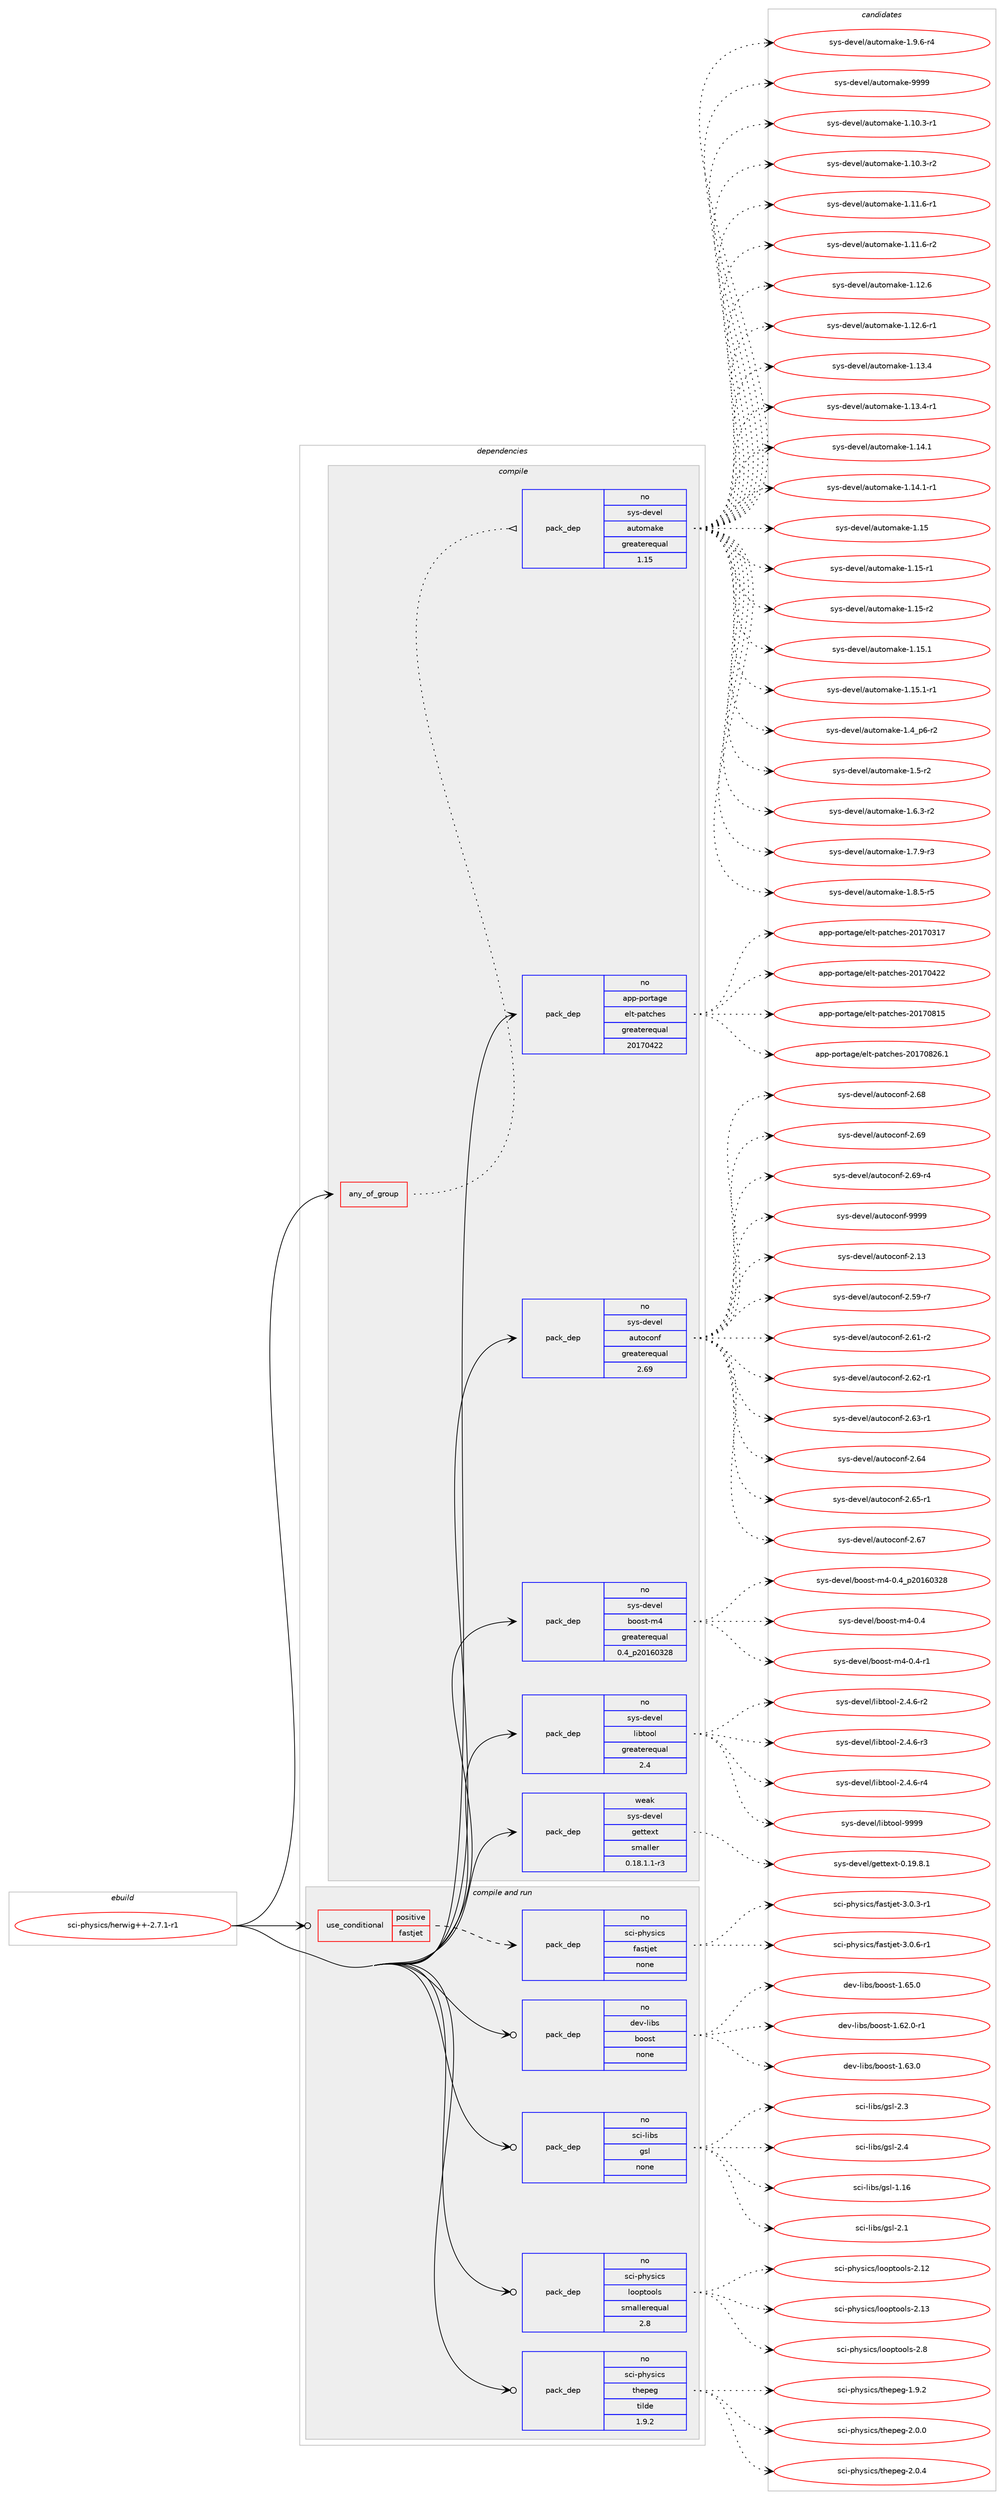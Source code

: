 digraph prolog {

# *************
# Graph options
# *************

newrank=true;
concentrate=true;
compound=true;
graph [rankdir=LR,fontname=Helvetica,fontsize=10,ranksep=1.5];#, ranksep=2.5, nodesep=0.2];
edge  [arrowhead=vee];
node  [fontname=Helvetica,fontsize=10];

# **********
# The ebuild
# **********

subgraph cluster_leftcol {
color=gray;
rank=same;
label=<<i>ebuild</i>>;
id [label="sci-physics/herwig++-2.7.1-r1", color=red, width=4, href="../sci-physics/herwig++-2.7.1-r1.svg"];
}

# ****************
# The dependencies
# ****************

subgraph cluster_midcol {
color=gray;
label=<<i>dependencies</i>>;
subgraph cluster_compile {
fillcolor="#eeeeee";
style=filled;
label=<<i>compile</i>>;
subgraph any7766 {
dependency457778 [label=<<TABLE BORDER="0" CELLBORDER="1" CELLSPACING="0" CELLPADDING="4"><TR><TD CELLPADDING="10">any_of_group</TD></TR></TABLE>>, shape=none, color=red];subgraph pack337857 {
dependency457779 [label=<<TABLE BORDER="0" CELLBORDER="1" CELLSPACING="0" CELLPADDING="4" WIDTH="220"><TR><TD ROWSPAN="6" CELLPADDING="30">pack_dep</TD></TR><TR><TD WIDTH="110">no</TD></TR><TR><TD>sys-devel</TD></TR><TR><TD>automake</TD></TR><TR><TD>greaterequal</TD></TR><TR><TD>1.15</TD></TR></TABLE>>, shape=none, color=blue];
}
dependency457778:e -> dependency457779:w [weight=20,style="dotted",arrowhead="oinv"];
}
id:e -> dependency457778:w [weight=20,style="solid",arrowhead="vee"];
subgraph pack337858 {
dependency457780 [label=<<TABLE BORDER="0" CELLBORDER="1" CELLSPACING="0" CELLPADDING="4" WIDTH="220"><TR><TD ROWSPAN="6" CELLPADDING="30">pack_dep</TD></TR><TR><TD WIDTH="110">no</TD></TR><TR><TD>app-portage</TD></TR><TR><TD>elt-patches</TD></TR><TR><TD>greaterequal</TD></TR><TR><TD>20170422</TD></TR></TABLE>>, shape=none, color=blue];
}
id:e -> dependency457780:w [weight=20,style="solid",arrowhead="vee"];
subgraph pack337859 {
dependency457781 [label=<<TABLE BORDER="0" CELLBORDER="1" CELLSPACING="0" CELLPADDING="4" WIDTH="220"><TR><TD ROWSPAN="6" CELLPADDING="30">pack_dep</TD></TR><TR><TD WIDTH="110">no</TD></TR><TR><TD>sys-devel</TD></TR><TR><TD>autoconf</TD></TR><TR><TD>greaterequal</TD></TR><TR><TD>2.69</TD></TR></TABLE>>, shape=none, color=blue];
}
id:e -> dependency457781:w [weight=20,style="solid",arrowhead="vee"];
subgraph pack337860 {
dependency457782 [label=<<TABLE BORDER="0" CELLBORDER="1" CELLSPACING="0" CELLPADDING="4" WIDTH="220"><TR><TD ROWSPAN="6" CELLPADDING="30">pack_dep</TD></TR><TR><TD WIDTH="110">no</TD></TR><TR><TD>sys-devel</TD></TR><TR><TD>boost-m4</TD></TR><TR><TD>greaterequal</TD></TR><TR><TD>0.4_p20160328</TD></TR></TABLE>>, shape=none, color=blue];
}
id:e -> dependency457782:w [weight=20,style="solid",arrowhead="vee"];
subgraph pack337861 {
dependency457783 [label=<<TABLE BORDER="0" CELLBORDER="1" CELLSPACING="0" CELLPADDING="4" WIDTH="220"><TR><TD ROWSPAN="6" CELLPADDING="30">pack_dep</TD></TR><TR><TD WIDTH="110">no</TD></TR><TR><TD>sys-devel</TD></TR><TR><TD>libtool</TD></TR><TR><TD>greaterequal</TD></TR><TR><TD>2.4</TD></TR></TABLE>>, shape=none, color=blue];
}
id:e -> dependency457783:w [weight=20,style="solid",arrowhead="vee"];
subgraph pack337862 {
dependency457784 [label=<<TABLE BORDER="0" CELLBORDER="1" CELLSPACING="0" CELLPADDING="4" WIDTH="220"><TR><TD ROWSPAN="6" CELLPADDING="30">pack_dep</TD></TR><TR><TD WIDTH="110">weak</TD></TR><TR><TD>sys-devel</TD></TR><TR><TD>gettext</TD></TR><TR><TD>smaller</TD></TR><TR><TD>0.18.1.1-r3</TD></TR></TABLE>>, shape=none, color=blue];
}
id:e -> dependency457784:w [weight=20,style="solid",arrowhead="vee"];
}
subgraph cluster_compileandrun {
fillcolor="#eeeeee";
style=filled;
label=<<i>compile and run</i>>;
subgraph cond111905 {
dependency457785 [label=<<TABLE BORDER="0" CELLBORDER="1" CELLSPACING="0" CELLPADDING="4"><TR><TD ROWSPAN="3" CELLPADDING="10">use_conditional</TD></TR><TR><TD>positive</TD></TR><TR><TD>fastjet</TD></TR></TABLE>>, shape=none, color=red];
subgraph pack337863 {
dependency457786 [label=<<TABLE BORDER="0" CELLBORDER="1" CELLSPACING="0" CELLPADDING="4" WIDTH="220"><TR><TD ROWSPAN="6" CELLPADDING="30">pack_dep</TD></TR><TR><TD WIDTH="110">no</TD></TR><TR><TD>sci-physics</TD></TR><TR><TD>fastjet</TD></TR><TR><TD>none</TD></TR><TR><TD></TD></TR></TABLE>>, shape=none, color=blue];
}
dependency457785:e -> dependency457786:w [weight=20,style="dashed",arrowhead="vee"];
}
id:e -> dependency457785:w [weight=20,style="solid",arrowhead="odotvee"];
subgraph pack337864 {
dependency457787 [label=<<TABLE BORDER="0" CELLBORDER="1" CELLSPACING="0" CELLPADDING="4" WIDTH="220"><TR><TD ROWSPAN="6" CELLPADDING="30">pack_dep</TD></TR><TR><TD WIDTH="110">no</TD></TR><TR><TD>dev-libs</TD></TR><TR><TD>boost</TD></TR><TR><TD>none</TD></TR><TR><TD></TD></TR></TABLE>>, shape=none, color=blue];
}
id:e -> dependency457787:w [weight=20,style="solid",arrowhead="odotvee"];
subgraph pack337865 {
dependency457788 [label=<<TABLE BORDER="0" CELLBORDER="1" CELLSPACING="0" CELLPADDING="4" WIDTH="220"><TR><TD ROWSPAN="6" CELLPADDING="30">pack_dep</TD></TR><TR><TD WIDTH="110">no</TD></TR><TR><TD>sci-libs</TD></TR><TR><TD>gsl</TD></TR><TR><TD>none</TD></TR><TR><TD></TD></TR></TABLE>>, shape=none, color=blue];
}
id:e -> dependency457788:w [weight=20,style="solid",arrowhead="odotvee"];
subgraph pack337866 {
dependency457789 [label=<<TABLE BORDER="0" CELLBORDER="1" CELLSPACING="0" CELLPADDING="4" WIDTH="220"><TR><TD ROWSPAN="6" CELLPADDING="30">pack_dep</TD></TR><TR><TD WIDTH="110">no</TD></TR><TR><TD>sci-physics</TD></TR><TR><TD>looptools</TD></TR><TR><TD>smallerequal</TD></TR><TR><TD>2.8</TD></TR></TABLE>>, shape=none, color=blue];
}
id:e -> dependency457789:w [weight=20,style="solid",arrowhead="odotvee"];
subgraph pack337867 {
dependency457790 [label=<<TABLE BORDER="0" CELLBORDER="1" CELLSPACING="0" CELLPADDING="4" WIDTH="220"><TR><TD ROWSPAN="6" CELLPADDING="30">pack_dep</TD></TR><TR><TD WIDTH="110">no</TD></TR><TR><TD>sci-physics</TD></TR><TR><TD>thepeg</TD></TR><TR><TD>tilde</TD></TR><TR><TD>1.9.2</TD></TR></TABLE>>, shape=none, color=blue];
}
id:e -> dependency457790:w [weight=20,style="solid",arrowhead="odotvee"];
}
subgraph cluster_run {
fillcolor="#eeeeee";
style=filled;
label=<<i>run</i>>;
}
}

# **************
# The candidates
# **************

subgraph cluster_choices {
rank=same;
color=gray;
label=<<i>candidates</i>>;

subgraph choice337857 {
color=black;
nodesep=1;
choice11512111545100101118101108479711711611110997107101454946494846514511449 [label="sys-devel/automake-1.10.3-r1", color=red, width=4,href="../sys-devel/automake-1.10.3-r1.svg"];
choice11512111545100101118101108479711711611110997107101454946494846514511450 [label="sys-devel/automake-1.10.3-r2", color=red, width=4,href="../sys-devel/automake-1.10.3-r2.svg"];
choice11512111545100101118101108479711711611110997107101454946494946544511449 [label="sys-devel/automake-1.11.6-r1", color=red, width=4,href="../sys-devel/automake-1.11.6-r1.svg"];
choice11512111545100101118101108479711711611110997107101454946494946544511450 [label="sys-devel/automake-1.11.6-r2", color=red, width=4,href="../sys-devel/automake-1.11.6-r2.svg"];
choice1151211154510010111810110847971171161111099710710145494649504654 [label="sys-devel/automake-1.12.6", color=red, width=4,href="../sys-devel/automake-1.12.6.svg"];
choice11512111545100101118101108479711711611110997107101454946495046544511449 [label="sys-devel/automake-1.12.6-r1", color=red, width=4,href="../sys-devel/automake-1.12.6-r1.svg"];
choice1151211154510010111810110847971171161111099710710145494649514652 [label="sys-devel/automake-1.13.4", color=red, width=4,href="../sys-devel/automake-1.13.4.svg"];
choice11512111545100101118101108479711711611110997107101454946495146524511449 [label="sys-devel/automake-1.13.4-r1", color=red, width=4,href="../sys-devel/automake-1.13.4-r1.svg"];
choice1151211154510010111810110847971171161111099710710145494649524649 [label="sys-devel/automake-1.14.1", color=red, width=4,href="../sys-devel/automake-1.14.1.svg"];
choice11512111545100101118101108479711711611110997107101454946495246494511449 [label="sys-devel/automake-1.14.1-r1", color=red, width=4,href="../sys-devel/automake-1.14.1-r1.svg"];
choice115121115451001011181011084797117116111109971071014549464953 [label="sys-devel/automake-1.15", color=red, width=4,href="../sys-devel/automake-1.15.svg"];
choice1151211154510010111810110847971171161111099710710145494649534511449 [label="sys-devel/automake-1.15-r1", color=red, width=4,href="../sys-devel/automake-1.15-r1.svg"];
choice1151211154510010111810110847971171161111099710710145494649534511450 [label="sys-devel/automake-1.15-r2", color=red, width=4,href="../sys-devel/automake-1.15-r2.svg"];
choice1151211154510010111810110847971171161111099710710145494649534649 [label="sys-devel/automake-1.15.1", color=red, width=4,href="../sys-devel/automake-1.15.1.svg"];
choice11512111545100101118101108479711711611110997107101454946495346494511449 [label="sys-devel/automake-1.15.1-r1", color=red, width=4,href="../sys-devel/automake-1.15.1-r1.svg"];
choice115121115451001011181011084797117116111109971071014549465295112544511450 [label="sys-devel/automake-1.4_p6-r2", color=red, width=4,href="../sys-devel/automake-1.4_p6-r2.svg"];
choice11512111545100101118101108479711711611110997107101454946534511450 [label="sys-devel/automake-1.5-r2", color=red, width=4,href="../sys-devel/automake-1.5-r2.svg"];
choice115121115451001011181011084797117116111109971071014549465446514511450 [label="sys-devel/automake-1.6.3-r2", color=red, width=4,href="../sys-devel/automake-1.6.3-r2.svg"];
choice115121115451001011181011084797117116111109971071014549465546574511451 [label="sys-devel/automake-1.7.9-r3", color=red, width=4,href="../sys-devel/automake-1.7.9-r3.svg"];
choice115121115451001011181011084797117116111109971071014549465646534511453 [label="sys-devel/automake-1.8.5-r5", color=red, width=4,href="../sys-devel/automake-1.8.5-r5.svg"];
choice115121115451001011181011084797117116111109971071014549465746544511452 [label="sys-devel/automake-1.9.6-r4", color=red, width=4,href="../sys-devel/automake-1.9.6-r4.svg"];
choice115121115451001011181011084797117116111109971071014557575757 [label="sys-devel/automake-9999", color=red, width=4,href="../sys-devel/automake-9999.svg"];
dependency457779:e -> choice11512111545100101118101108479711711611110997107101454946494846514511449:w [style=dotted,weight="100"];
dependency457779:e -> choice11512111545100101118101108479711711611110997107101454946494846514511450:w [style=dotted,weight="100"];
dependency457779:e -> choice11512111545100101118101108479711711611110997107101454946494946544511449:w [style=dotted,weight="100"];
dependency457779:e -> choice11512111545100101118101108479711711611110997107101454946494946544511450:w [style=dotted,weight="100"];
dependency457779:e -> choice1151211154510010111810110847971171161111099710710145494649504654:w [style=dotted,weight="100"];
dependency457779:e -> choice11512111545100101118101108479711711611110997107101454946495046544511449:w [style=dotted,weight="100"];
dependency457779:e -> choice1151211154510010111810110847971171161111099710710145494649514652:w [style=dotted,weight="100"];
dependency457779:e -> choice11512111545100101118101108479711711611110997107101454946495146524511449:w [style=dotted,weight="100"];
dependency457779:e -> choice1151211154510010111810110847971171161111099710710145494649524649:w [style=dotted,weight="100"];
dependency457779:e -> choice11512111545100101118101108479711711611110997107101454946495246494511449:w [style=dotted,weight="100"];
dependency457779:e -> choice115121115451001011181011084797117116111109971071014549464953:w [style=dotted,weight="100"];
dependency457779:e -> choice1151211154510010111810110847971171161111099710710145494649534511449:w [style=dotted,weight="100"];
dependency457779:e -> choice1151211154510010111810110847971171161111099710710145494649534511450:w [style=dotted,weight="100"];
dependency457779:e -> choice1151211154510010111810110847971171161111099710710145494649534649:w [style=dotted,weight="100"];
dependency457779:e -> choice11512111545100101118101108479711711611110997107101454946495346494511449:w [style=dotted,weight="100"];
dependency457779:e -> choice115121115451001011181011084797117116111109971071014549465295112544511450:w [style=dotted,weight="100"];
dependency457779:e -> choice11512111545100101118101108479711711611110997107101454946534511450:w [style=dotted,weight="100"];
dependency457779:e -> choice115121115451001011181011084797117116111109971071014549465446514511450:w [style=dotted,weight="100"];
dependency457779:e -> choice115121115451001011181011084797117116111109971071014549465546574511451:w [style=dotted,weight="100"];
dependency457779:e -> choice115121115451001011181011084797117116111109971071014549465646534511453:w [style=dotted,weight="100"];
dependency457779:e -> choice115121115451001011181011084797117116111109971071014549465746544511452:w [style=dotted,weight="100"];
dependency457779:e -> choice115121115451001011181011084797117116111109971071014557575757:w [style=dotted,weight="100"];
}
subgraph choice337858 {
color=black;
nodesep=1;
choice97112112451121111141169710310147101108116451129711699104101115455048495548514955 [label="app-portage/elt-patches-20170317", color=red, width=4,href="../app-portage/elt-patches-20170317.svg"];
choice97112112451121111141169710310147101108116451129711699104101115455048495548525050 [label="app-portage/elt-patches-20170422", color=red, width=4,href="../app-portage/elt-patches-20170422.svg"];
choice97112112451121111141169710310147101108116451129711699104101115455048495548564953 [label="app-portage/elt-patches-20170815", color=red, width=4,href="../app-portage/elt-patches-20170815.svg"];
choice971121124511211111411697103101471011081164511297116991041011154550484955485650544649 [label="app-portage/elt-patches-20170826.1", color=red, width=4,href="../app-portage/elt-patches-20170826.1.svg"];
dependency457780:e -> choice97112112451121111141169710310147101108116451129711699104101115455048495548514955:w [style=dotted,weight="100"];
dependency457780:e -> choice97112112451121111141169710310147101108116451129711699104101115455048495548525050:w [style=dotted,weight="100"];
dependency457780:e -> choice97112112451121111141169710310147101108116451129711699104101115455048495548564953:w [style=dotted,weight="100"];
dependency457780:e -> choice971121124511211111411697103101471011081164511297116991041011154550484955485650544649:w [style=dotted,weight="100"];
}
subgraph choice337859 {
color=black;
nodesep=1;
choice115121115451001011181011084797117116111991111101024550464951 [label="sys-devel/autoconf-2.13", color=red, width=4,href="../sys-devel/autoconf-2.13.svg"];
choice1151211154510010111810110847971171161119911111010245504653574511455 [label="sys-devel/autoconf-2.59-r7", color=red, width=4,href="../sys-devel/autoconf-2.59-r7.svg"];
choice1151211154510010111810110847971171161119911111010245504654494511450 [label="sys-devel/autoconf-2.61-r2", color=red, width=4,href="../sys-devel/autoconf-2.61-r2.svg"];
choice1151211154510010111810110847971171161119911111010245504654504511449 [label="sys-devel/autoconf-2.62-r1", color=red, width=4,href="../sys-devel/autoconf-2.62-r1.svg"];
choice1151211154510010111810110847971171161119911111010245504654514511449 [label="sys-devel/autoconf-2.63-r1", color=red, width=4,href="../sys-devel/autoconf-2.63-r1.svg"];
choice115121115451001011181011084797117116111991111101024550465452 [label="sys-devel/autoconf-2.64", color=red, width=4,href="../sys-devel/autoconf-2.64.svg"];
choice1151211154510010111810110847971171161119911111010245504654534511449 [label="sys-devel/autoconf-2.65-r1", color=red, width=4,href="../sys-devel/autoconf-2.65-r1.svg"];
choice115121115451001011181011084797117116111991111101024550465455 [label="sys-devel/autoconf-2.67", color=red, width=4,href="../sys-devel/autoconf-2.67.svg"];
choice115121115451001011181011084797117116111991111101024550465456 [label="sys-devel/autoconf-2.68", color=red, width=4,href="../sys-devel/autoconf-2.68.svg"];
choice115121115451001011181011084797117116111991111101024550465457 [label="sys-devel/autoconf-2.69", color=red, width=4,href="../sys-devel/autoconf-2.69.svg"];
choice1151211154510010111810110847971171161119911111010245504654574511452 [label="sys-devel/autoconf-2.69-r4", color=red, width=4,href="../sys-devel/autoconf-2.69-r4.svg"];
choice115121115451001011181011084797117116111991111101024557575757 [label="sys-devel/autoconf-9999", color=red, width=4,href="../sys-devel/autoconf-9999.svg"];
dependency457781:e -> choice115121115451001011181011084797117116111991111101024550464951:w [style=dotted,weight="100"];
dependency457781:e -> choice1151211154510010111810110847971171161119911111010245504653574511455:w [style=dotted,weight="100"];
dependency457781:e -> choice1151211154510010111810110847971171161119911111010245504654494511450:w [style=dotted,weight="100"];
dependency457781:e -> choice1151211154510010111810110847971171161119911111010245504654504511449:w [style=dotted,weight="100"];
dependency457781:e -> choice1151211154510010111810110847971171161119911111010245504654514511449:w [style=dotted,weight="100"];
dependency457781:e -> choice115121115451001011181011084797117116111991111101024550465452:w [style=dotted,weight="100"];
dependency457781:e -> choice1151211154510010111810110847971171161119911111010245504654534511449:w [style=dotted,weight="100"];
dependency457781:e -> choice115121115451001011181011084797117116111991111101024550465455:w [style=dotted,weight="100"];
dependency457781:e -> choice115121115451001011181011084797117116111991111101024550465456:w [style=dotted,weight="100"];
dependency457781:e -> choice115121115451001011181011084797117116111991111101024550465457:w [style=dotted,weight="100"];
dependency457781:e -> choice1151211154510010111810110847971171161119911111010245504654574511452:w [style=dotted,weight="100"];
dependency457781:e -> choice115121115451001011181011084797117116111991111101024557575757:w [style=dotted,weight="100"];
}
subgraph choice337860 {
color=black;
nodesep=1;
choice115121115451001011181011084798111111115116451095245484652 [label="sys-devel/boost-m4-0.4", color=red, width=4,href="../sys-devel/boost-m4-0.4.svg"];
choice1151211154510010111810110847981111111151164510952454846524511449 [label="sys-devel/boost-m4-0.4-r1", color=red, width=4,href="../sys-devel/boost-m4-0.4-r1.svg"];
choice115121115451001011181011084798111111115116451095245484652951125048495448515056 [label="sys-devel/boost-m4-0.4_p20160328", color=red, width=4,href="../sys-devel/boost-m4-0.4_p20160328.svg"];
dependency457782:e -> choice115121115451001011181011084798111111115116451095245484652:w [style=dotted,weight="100"];
dependency457782:e -> choice1151211154510010111810110847981111111151164510952454846524511449:w [style=dotted,weight="100"];
dependency457782:e -> choice115121115451001011181011084798111111115116451095245484652951125048495448515056:w [style=dotted,weight="100"];
}
subgraph choice337861 {
color=black;
nodesep=1;
choice1151211154510010111810110847108105981161111111084550465246544511450 [label="sys-devel/libtool-2.4.6-r2", color=red, width=4,href="../sys-devel/libtool-2.4.6-r2.svg"];
choice1151211154510010111810110847108105981161111111084550465246544511451 [label="sys-devel/libtool-2.4.6-r3", color=red, width=4,href="../sys-devel/libtool-2.4.6-r3.svg"];
choice1151211154510010111810110847108105981161111111084550465246544511452 [label="sys-devel/libtool-2.4.6-r4", color=red, width=4,href="../sys-devel/libtool-2.4.6-r4.svg"];
choice1151211154510010111810110847108105981161111111084557575757 [label="sys-devel/libtool-9999", color=red, width=4,href="../sys-devel/libtool-9999.svg"];
dependency457783:e -> choice1151211154510010111810110847108105981161111111084550465246544511450:w [style=dotted,weight="100"];
dependency457783:e -> choice1151211154510010111810110847108105981161111111084550465246544511451:w [style=dotted,weight="100"];
dependency457783:e -> choice1151211154510010111810110847108105981161111111084550465246544511452:w [style=dotted,weight="100"];
dependency457783:e -> choice1151211154510010111810110847108105981161111111084557575757:w [style=dotted,weight="100"];
}
subgraph choice337862 {
color=black;
nodesep=1;
choice1151211154510010111810110847103101116116101120116454846495746564649 [label="sys-devel/gettext-0.19.8.1", color=red, width=4,href="../sys-devel/gettext-0.19.8.1.svg"];
dependency457784:e -> choice1151211154510010111810110847103101116116101120116454846495746564649:w [style=dotted,weight="100"];
}
subgraph choice337863 {
color=black;
nodesep=1;
choice11599105451121041211151059911547102971151161061011164551464846514511449 [label="sci-physics/fastjet-3.0.3-r1", color=red, width=4,href="../sci-physics/fastjet-3.0.3-r1.svg"];
choice11599105451121041211151059911547102971151161061011164551464846544511449 [label="sci-physics/fastjet-3.0.6-r1", color=red, width=4,href="../sci-physics/fastjet-3.0.6-r1.svg"];
dependency457786:e -> choice11599105451121041211151059911547102971151161061011164551464846514511449:w [style=dotted,weight="100"];
dependency457786:e -> choice11599105451121041211151059911547102971151161061011164551464846544511449:w [style=dotted,weight="100"];
}
subgraph choice337864 {
color=black;
nodesep=1;
choice10010111845108105981154798111111115116454946545046484511449 [label="dev-libs/boost-1.62.0-r1", color=red, width=4,href="../dev-libs/boost-1.62.0-r1.svg"];
choice1001011184510810598115479811111111511645494654514648 [label="dev-libs/boost-1.63.0", color=red, width=4,href="../dev-libs/boost-1.63.0.svg"];
choice1001011184510810598115479811111111511645494654534648 [label="dev-libs/boost-1.65.0", color=red, width=4,href="../dev-libs/boost-1.65.0.svg"];
dependency457787:e -> choice10010111845108105981154798111111115116454946545046484511449:w [style=dotted,weight="100"];
dependency457787:e -> choice1001011184510810598115479811111111511645494654514648:w [style=dotted,weight="100"];
dependency457787:e -> choice1001011184510810598115479811111111511645494654534648:w [style=dotted,weight="100"];
}
subgraph choice337865 {
color=black;
nodesep=1;
choice115991054510810598115471031151084549464954 [label="sci-libs/gsl-1.16", color=red, width=4,href="../sci-libs/gsl-1.16.svg"];
choice1159910545108105981154710311510845504649 [label="sci-libs/gsl-2.1", color=red, width=4,href="../sci-libs/gsl-2.1.svg"];
choice1159910545108105981154710311510845504651 [label="sci-libs/gsl-2.3", color=red, width=4,href="../sci-libs/gsl-2.3.svg"];
choice1159910545108105981154710311510845504652 [label="sci-libs/gsl-2.4", color=red, width=4,href="../sci-libs/gsl-2.4.svg"];
dependency457788:e -> choice115991054510810598115471031151084549464954:w [style=dotted,weight="100"];
dependency457788:e -> choice1159910545108105981154710311510845504649:w [style=dotted,weight="100"];
dependency457788:e -> choice1159910545108105981154710311510845504651:w [style=dotted,weight="100"];
dependency457788:e -> choice1159910545108105981154710311510845504652:w [style=dotted,weight="100"];
}
subgraph choice337866 {
color=black;
nodesep=1;
choice115991054511210412111510599115471081111111121161111111081154550464950 [label="sci-physics/looptools-2.12", color=red, width=4,href="../sci-physics/looptools-2.12.svg"];
choice115991054511210412111510599115471081111111121161111111081154550464951 [label="sci-physics/looptools-2.13", color=red, width=4,href="../sci-physics/looptools-2.13.svg"];
choice1159910545112104121115105991154710811111111211611111110811545504656 [label="sci-physics/looptools-2.8", color=red, width=4,href="../sci-physics/looptools-2.8.svg"];
dependency457789:e -> choice115991054511210412111510599115471081111111121161111111081154550464950:w [style=dotted,weight="100"];
dependency457789:e -> choice115991054511210412111510599115471081111111121161111111081154550464951:w [style=dotted,weight="100"];
dependency457789:e -> choice1159910545112104121115105991154710811111111211611111110811545504656:w [style=dotted,weight="100"];
}
subgraph choice337867 {
color=black;
nodesep=1;
choice11599105451121041211151059911547116104101112101103454946574650 [label="sci-physics/thepeg-1.9.2", color=red, width=4,href="../sci-physics/thepeg-1.9.2.svg"];
choice11599105451121041211151059911547116104101112101103455046484648 [label="sci-physics/thepeg-2.0.0", color=red, width=4,href="../sci-physics/thepeg-2.0.0.svg"];
choice11599105451121041211151059911547116104101112101103455046484652 [label="sci-physics/thepeg-2.0.4", color=red, width=4,href="../sci-physics/thepeg-2.0.4.svg"];
dependency457790:e -> choice11599105451121041211151059911547116104101112101103454946574650:w [style=dotted,weight="100"];
dependency457790:e -> choice11599105451121041211151059911547116104101112101103455046484648:w [style=dotted,weight="100"];
dependency457790:e -> choice11599105451121041211151059911547116104101112101103455046484652:w [style=dotted,weight="100"];
}
}

}
